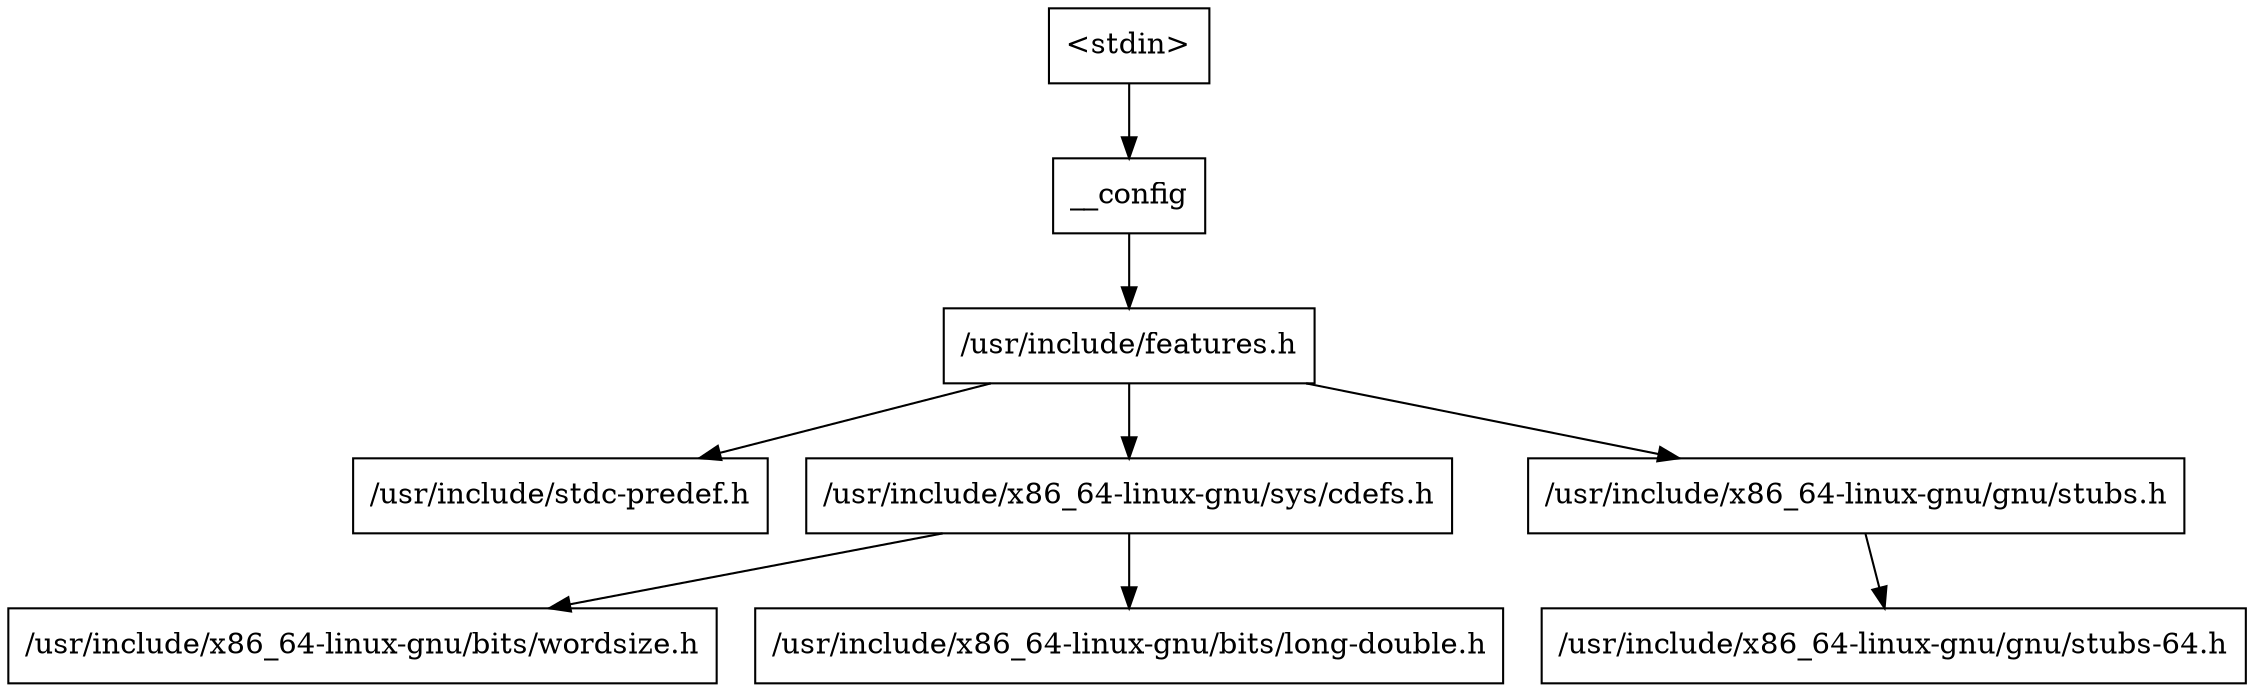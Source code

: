 digraph "dependencies" {
  header_0 [ shape="box", label="\<stdin\>" ];
  header_1 [ shape="box", label="__config" ];
  header_2 [ shape="box", label="/usr/include/features.h" ];
  header_3 [ shape="box", label="/usr/include/stdc-predef.h" ];
  header_4 [ shape="box", label="/usr/include/x86_64-linux-gnu/sys/cdefs.h" ];
  header_5 [ shape="box", label="/usr/include/x86_64-linux-gnu/bits/wordsize.h" ];
  header_6 [ shape="box", label="/usr/include/x86_64-linux-gnu/bits/long-double.h" ];
  header_7 [ shape="box", label="/usr/include/x86_64-linux-gnu/gnu/stubs.h" ];
  header_8 [ shape="box", label="/usr/include/x86_64-linux-gnu/gnu/stubs-64.h" ];
  header_7 -> header_8;
  header_4 -> header_6;
  header_4 -> header_5;
  header_2 -> header_7;
  header_2 -> header_4;
  header_2 -> header_3;
  header_0 -> header_1;
  header_1 -> header_2;
}